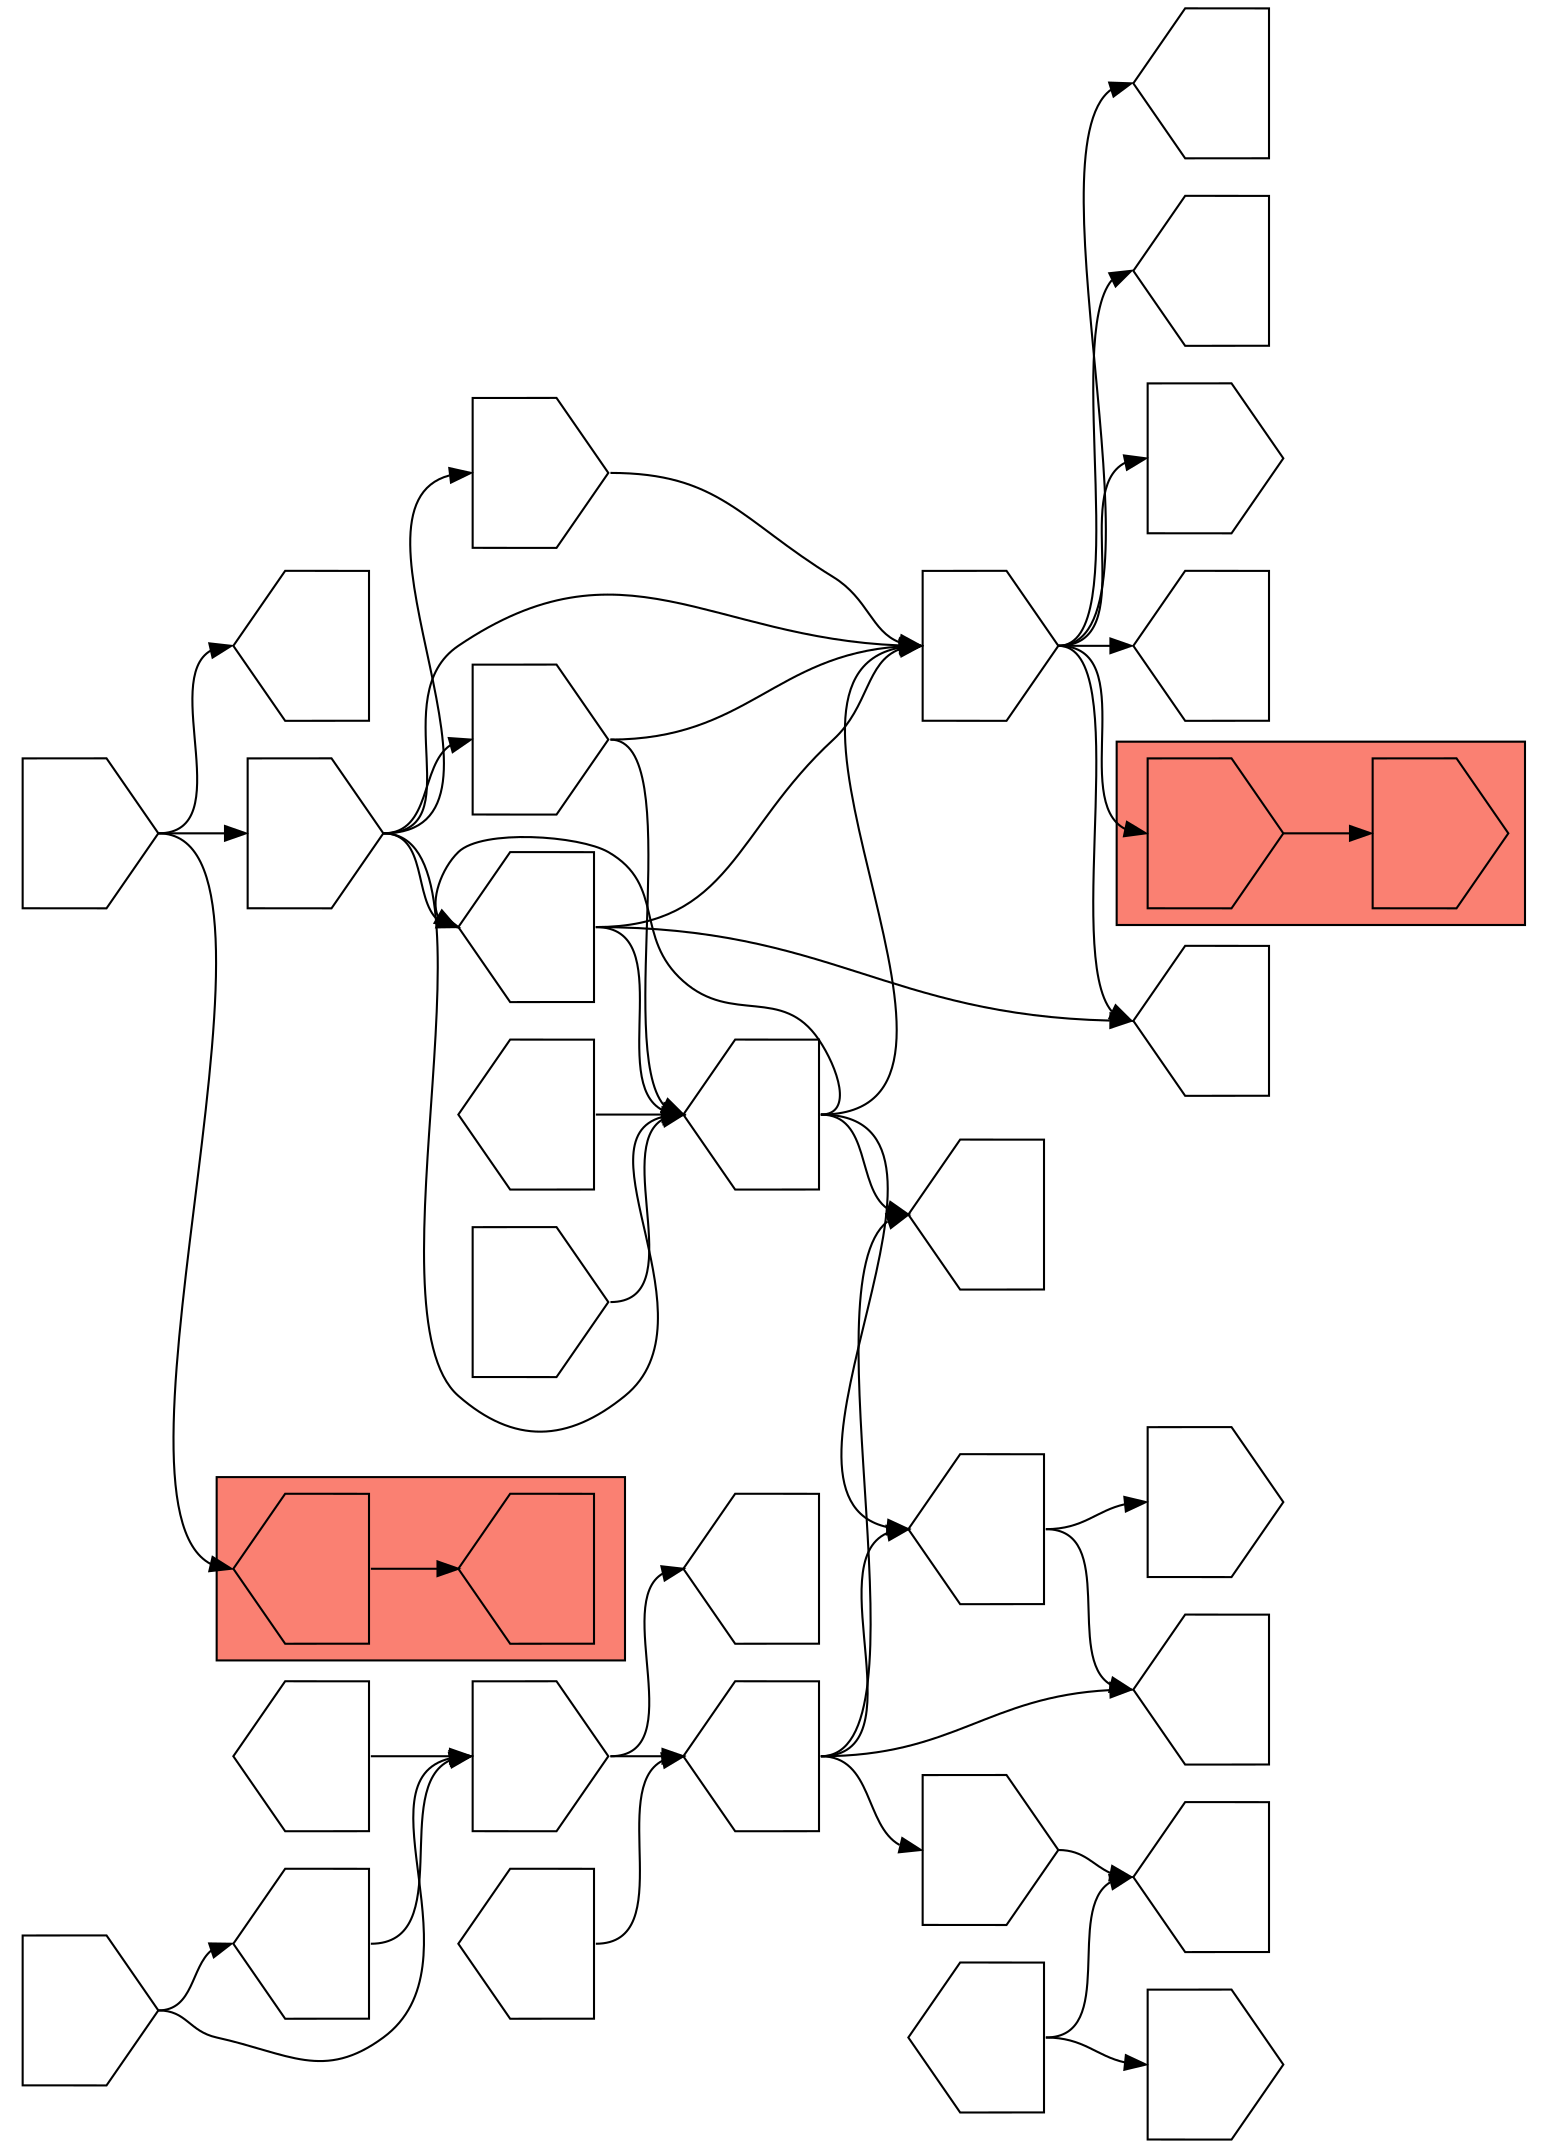 digraph asm {
	rotate=90;
	edge [headport=n,tailport=s];
subgraph cluster_C8123_17741 {
	8123 [label="",height=1,width=1,shape=invhouse];
	17741 [label="",height=1,width=1,shape=invhouse];
	style=filled;
	fillcolor=salmon;
}
subgraph cluster_C325_16551 {
	325 [label="",height=1,width=1,shape=house];
	16551 [label="",height=1,width=1,shape=house];
	style=filled;
	fillcolor=salmon;
}
	10944 [label="",height=1,width=1,shape=invhouse];
	1241 [label="",height=1,width=1,shape=house];
	1371 [label="",height=1,width=1,shape=invhouse];
	3097 [label="",height=1,width=1,shape=house];
	11045 [label="",height=1,width=1,shape=house];
	17810 [label="",height=1,width=1,shape=house];
	13410 [label="",height=1,width=1,shape=house];
	19774 [label="",height=1,width=1,shape=house];
	12281 [label="",height=1,width=1,shape=house];
	15656 [label="",height=1,width=1,shape=invhouse];
	21370 [label="",height=1,width=1,shape=house];
	11646 [label="",height=1,width=1,shape=house];
	13387 [label="",height=1,width=1,shape=invhouse];
	8004 [label="",height=1,width=1,shape=house];
	1449 [label="",height=1,width=1,shape=house];
	16132 [label="",height=1,width=1,shape=invhouse];
	15559 [label="",height=1,width=1,shape=house];
	3076 [label="",height=1,width=1,shape=invhouse];
	15267 [label="",height=1,width=1,shape=house];
	9638 [label="",height=1,width=1,shape=invhouse];
	10768 [label="",height=1,width=1,shape=house];
	14216 [label="",height=1,width=1,shape=house];
	20685 [label="",height=1,width=1,shape=house];
	10948 [label="",height=1,width=1,shape=invhouse];
	16606 [label="",height=1,width=1,shape=invhouse];
	17057 [label="",height=1,width=1,shape=invhouse];
	7354 [label="",height=1,width=1,shape=invhouse];
	19486 [label="",height=1,width=1,shape=house];
	14384 [label="",height=1,width=1,shape=invhouse];
	17606 [label="",height=1,width=1,shape=house];
	8123 -> 17741
	10944 -> 1241
	10944 -> 1371
	10944 -> 3097
	10944 -> 8123
	10944 -> 11045
	10944 -> 17810
	13410 -> 10944
	13410 -> 17810
	13410 -> 19774
	19774 -> 10944
	19774 -> 12281
	19774 -> 13410
	19774 -> 15559
	12281 -> 15656
	12281 -> 21370
	11646 -> 12281
	11646 -> 13387
	11646 -> 15559
	11646 -> 21370
	13387 -> 8004
	1449 -> 8004
	1449 -> 16132
	3076 -> 11646
	3076 -> 15267
	9638 -> 3076
	9638 -> 10768
	10768 -> 3076
	14216 -> 3076
	20685 -> 11646
	10948 -> 10944
	10948 -> 13410
	10948 -> 16606
	10948 -> 17057
	10948 -> 19774
	16606 -> 10944
	17057 -> 10944
	17057 -> 19774
	7354 -> 325
	7354 -> 10948
	7354 -> 19486
	325 -> 16551
	14384 -> 19774
	17606 -> 19774
}